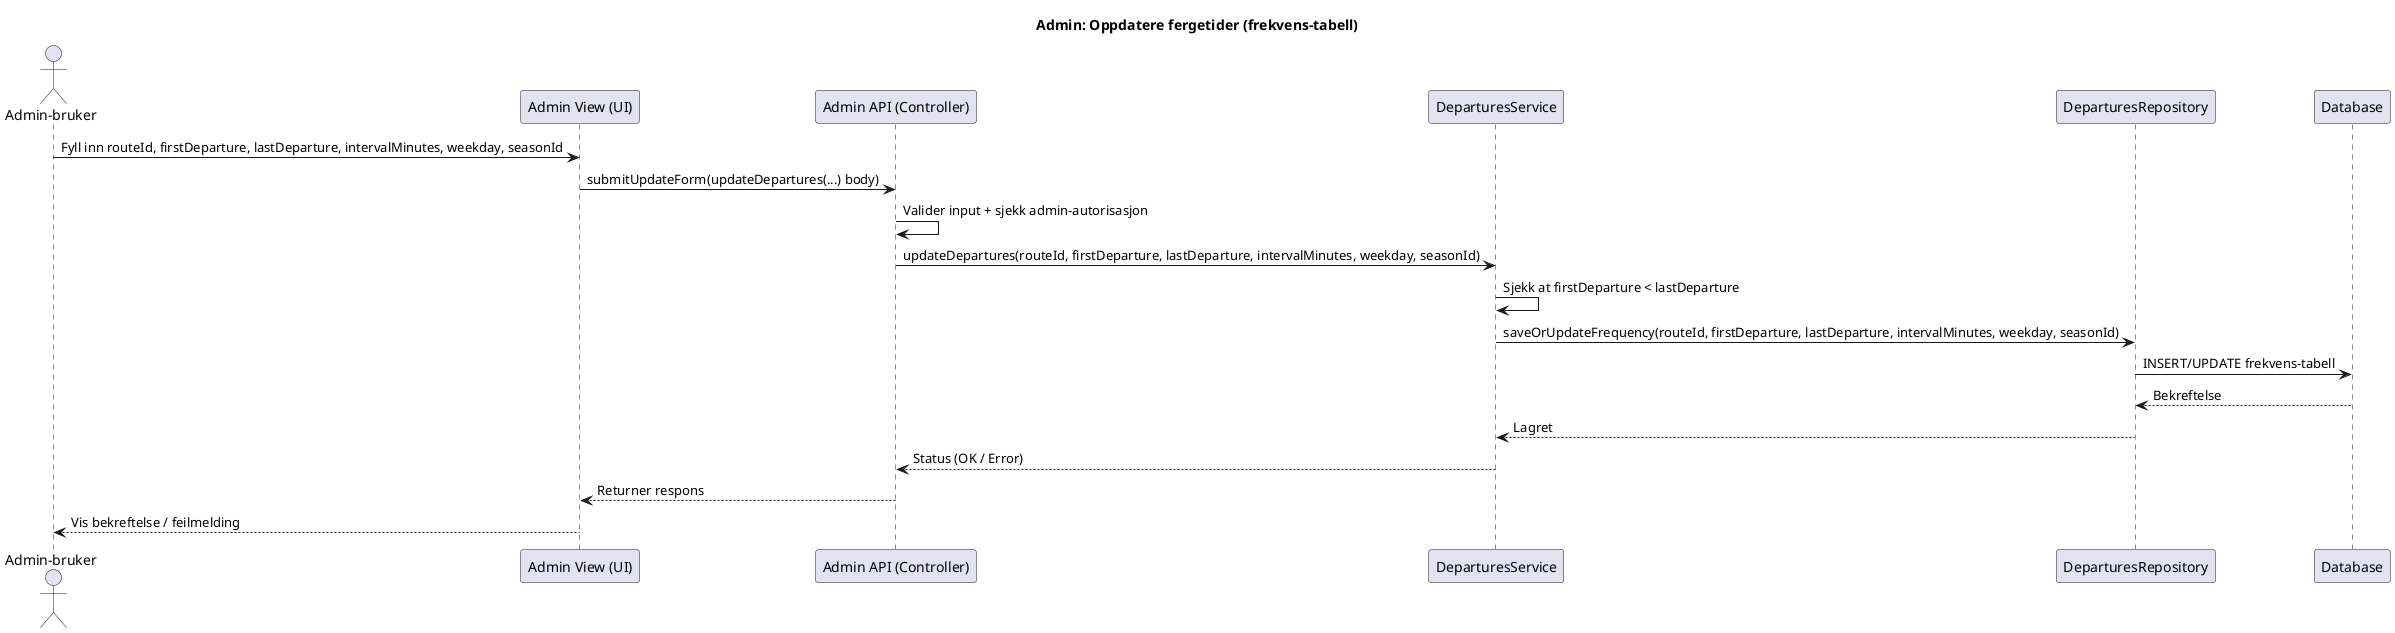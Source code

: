 @startuml
title Admin: Oppdatere fergetider (frekvens-tabell)

actor "Admin-bruker" as Admin
participant "Admin View (UI)" as View
participant "Admin API (Controller)" as Controller
participant "DeparturesService" as Service
participant "DeparturesRepository" as Repo
participant "Database" as DB

Admin -> View: Fyll inn routeId, firstDeparture, lastDeparture, intervalMinutes, weekday, seasonId
View -> Controller: submitUpdateForm(updateDepartures(...) body)
Controller -> Controller: Valider input + sjekk admin-autorisasjon
Controller -> Service: updateDepartures(routeId, firstDeparture, lastDeparture, intervalMinutes, weekday, seasonId)
Service -> Service: Sjekk at firstDeparture < lastDeparture
Service -> Repo: saveOrUpdateFrequency(routeId, firstDeparture, lastDeparture, intervalMinutes, weekday, seasonId)
Repo -> DB: INSERT/UPDATE frekvens-tabell
DB --> Repo: Bekreftelse
Repo --> Service: Lagret
Service --> Controller: Status (OK / Error)
Controller --> View: Returner respons
View --> Admin: Vis bekreftelse / feilmelding
@enduml

